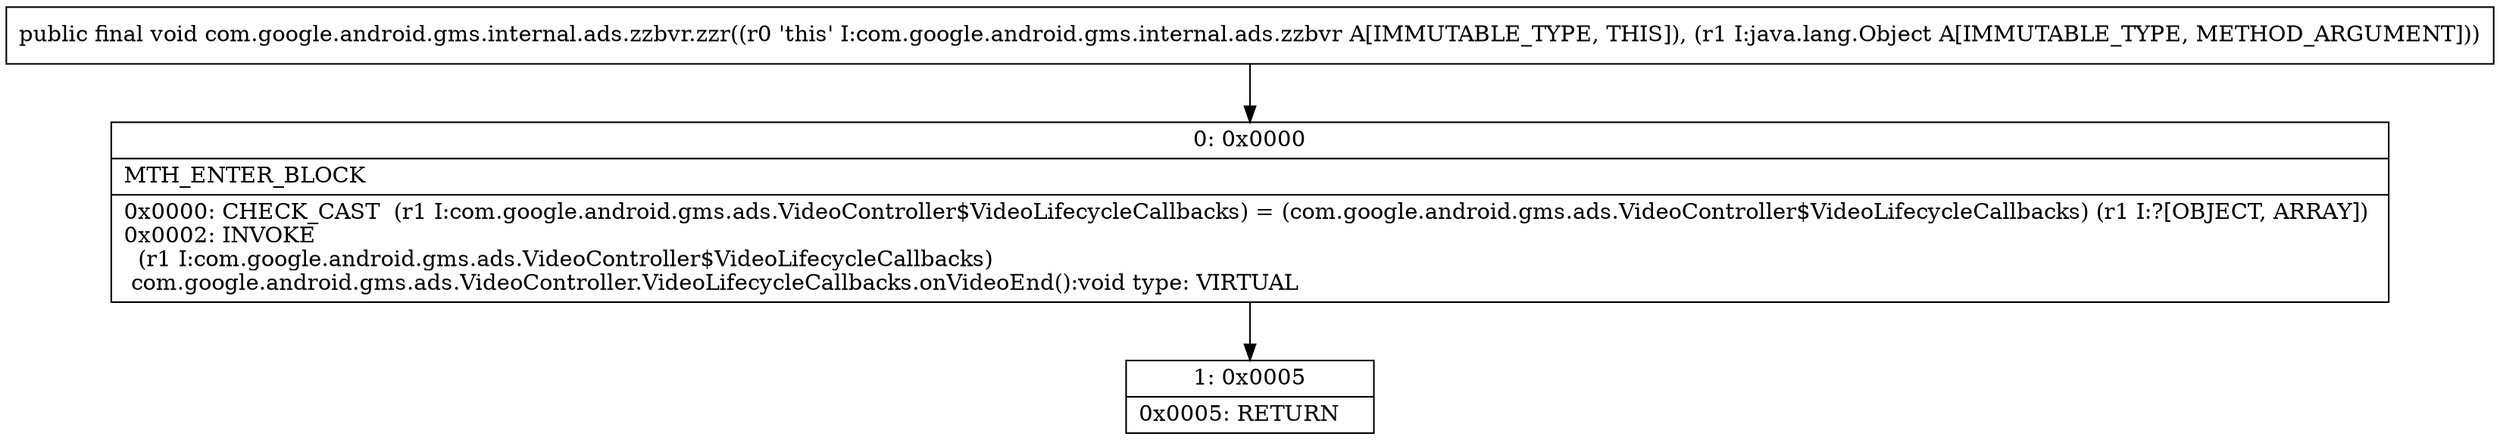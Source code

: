 digraph "CFG forcom.google.android.gms.internal.ads.zzbvr.zzr(Ljava\/lang\/Object;)V" {
Node_0 [shape=record,label="{0\:\ 0x0000|MTH_ENTER_BLOCK\l|0x0000: CHECK_CAST  (r1 I:com.google.android.gms.ads.VideoController$VideoLifecycleCallbacks) = (com.google.android.gms.ads.VideoController$VideoLifecycleCallbacks) (r1 I:?[OBJECT, ARRAY]) \l0x0002: INVOKE  \l  (r1 I:com.google.android.gms.ads.VideoController$VideoLifecycleCallbacks)\l com.google.android.gms.ads.VideoController.VideoLifecycleCallbacks.onVideoEnd():void type: VIRTUAL \l}"];
Node_1 [shape=record,label="{1\:\ 0x0005|0x0005: RETURN   \l}"];
MethodNode[shape=record,label="{public final void com.google.android.gms.internal.ads.zzbvr.zzr((r0 'this' I:com.google.android.gms.internal.ads.zzbvr A[IMMUTABLE_TYPE, THIS]), (r1 I:java.lang.Object A[IMMUTABLE_TYPE, METHOD_ARGUMENT])) }"];
MethodNode -> Node_0;
Node_0 -> Node_1;
}

